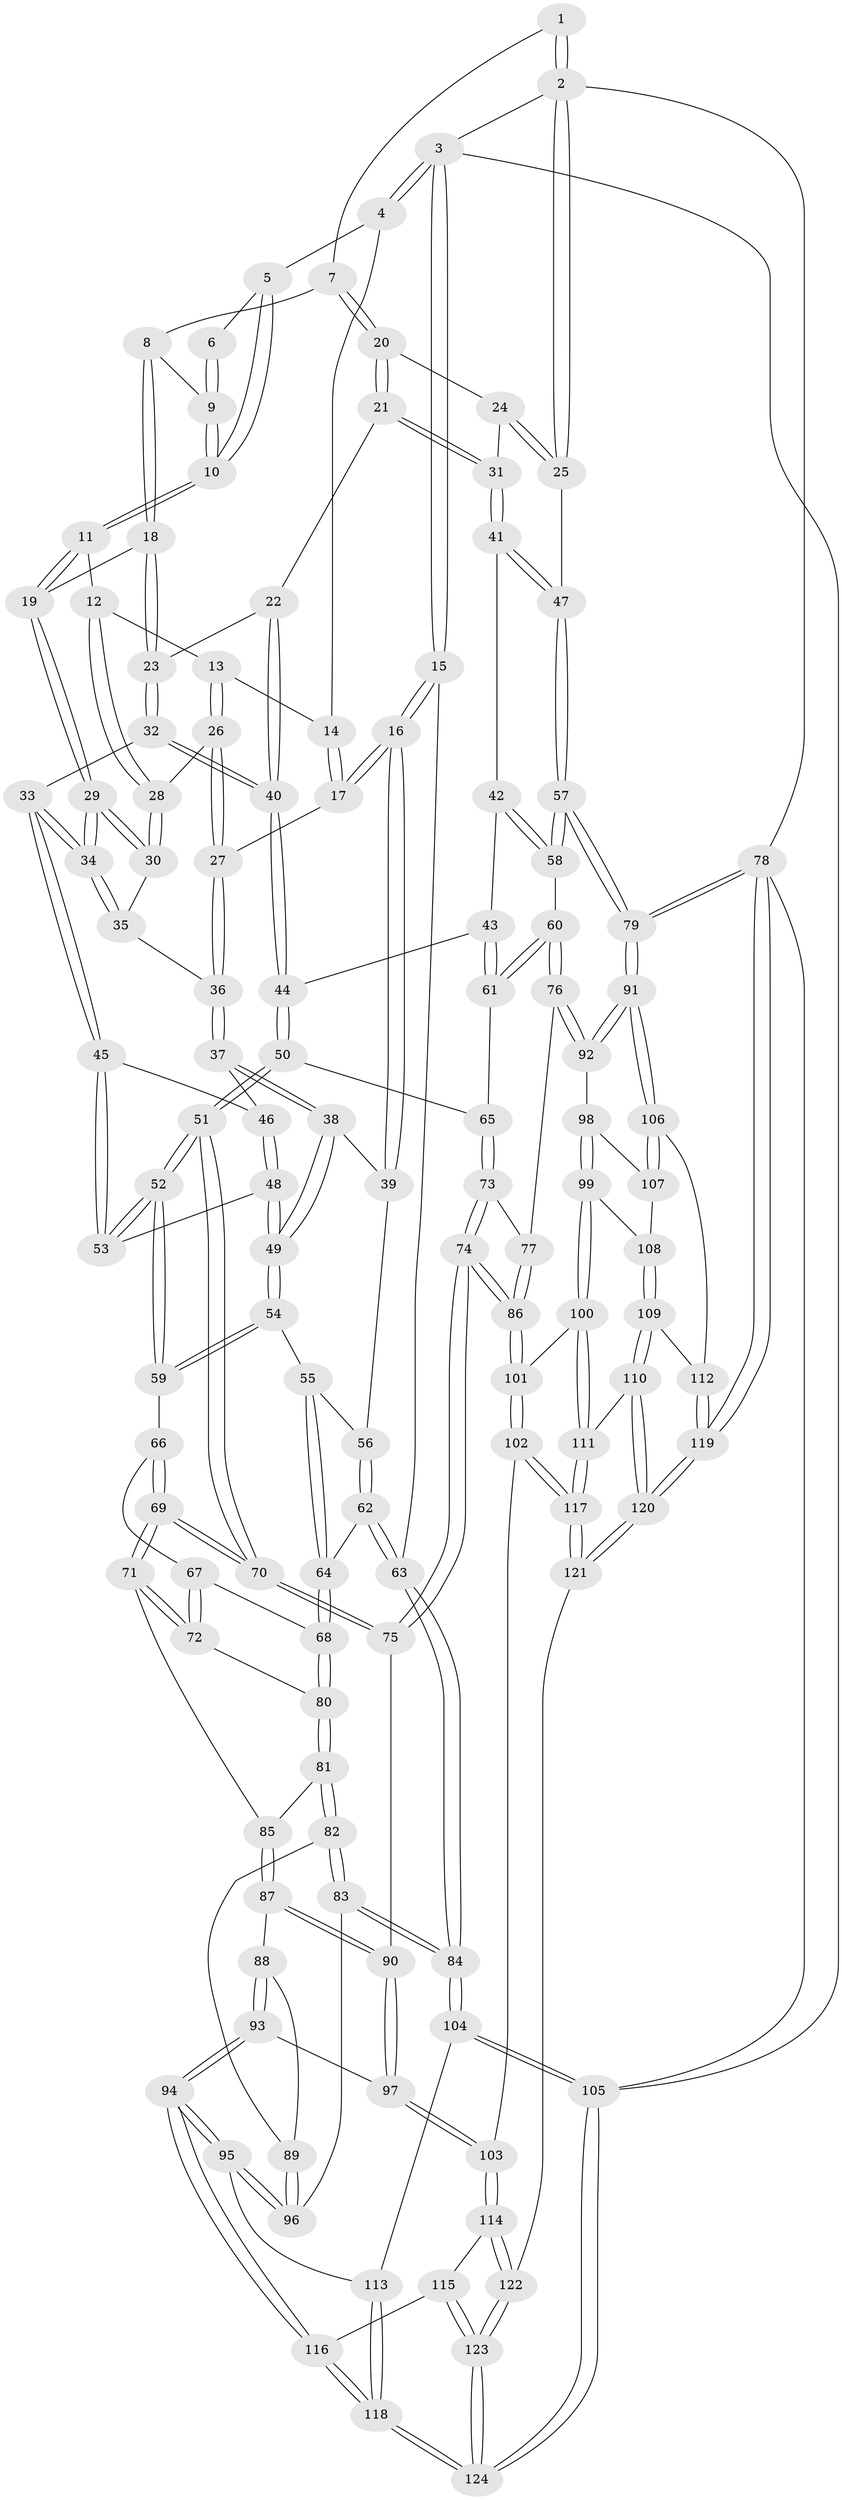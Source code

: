 // Generated by graph-tools (version 1.1) at 2025/27/03/15/25 16:27:56]
// undirected, 124 vertices, 307 edges
graph export_dot {
graph [start="1"]
  node [color=gray90,style=filled];
  1 [pos="+0.6495370813651582+0"];
  2 [pos="+1+0"];
  3 [pos="+0+0"];
  4 [pos="+0.2332021670933696+0"];
  5 [pos="+0.3543346844361091+0"];
  6 [pos="+0.6131029622777204+0"];
  7 [pos="+0.660773974775566+0.0579573064706732"];
  8 [pos="+0.5742825688375706+0.08340873598274784"];
  9 [pos="+0.5347326067742426+0.03061451447364334"];
  10 [pos="+0.4549880013853026+0.0645938271247176"];
  11 [pos="+0.45359521314302176+0.1106808087513066"];
  12 [pos="+0.40447761462784343+0.1254308253839333"];
  13 [pos="+0.2817384116175534+0.061661091628908926"];
  14 [pos="+0.2293950116679013+0"];
  15 [pos="+0+0.24429233815936652"];
  16 [pos="+0+0.2454118067492262"];
  17 [pos="+0.05924220130948407+0.15532095166817106"];
  18 [pos="+0.5160996110132606+0.14669274025465684"];
  19 [pos="+0.47506031417869293+0.1280776764329802"];
  20 [pos="+0.6849758435340868+0.09361709624536194"];
  21 [pos="+0.6675482056142611+0.2285895031694651"];
  22 [pos="+0.6472544046810524+0.23673875070860995"];
  23 [pos="+0.5293307887328774+0.16931060371216947"];
  24 [pos="+0.8628831118340147+0.07909626931182535"];
  25 [pos="+1+0"];
  26 [pos="+0.24825122665867314+0.1758978284816752"];
  27 [pos="+0.21560990525042895+0.2189596194446823"];
  28 [pos="+0.3740825399689629+0.18140198099238092"];
  29 [pos="+0.4159421218918764+0.257626434274408"];
  30 [pos="+0.38426528725364856+0.22242812653836963"];
  31 [pos="+0.7935696974162345+0.2760153185686411"];
  32 [pos="+0.44581219568681746+0.3146004781731745"];
  33 [pos="+0.4406230623174971+0.3135883553316977"];
  34 [pos="+0.44002985812903367+0.3125530143212258"];
  35 [pos="+0.3030679497943195+0.24840611259237633"];
  36 [pos="+0.22666197407001357+0.25384270158561"];
  37 [pos="+0.22776724836336748+0.2998419464568784"];
  38 [pos="+0.19439920193866966+0.3616163759278482"];
  39 [pos="+0.016905266429315436+0.35687116783812445"];
  40 [pos="+0.5530244830434068+0.38364922520444533"];
  41 [pos="+0.8161931865507316+0.3080274250950297"];
  42 [pos="+0.8058534996075991+0.3668640385698215"];
  43 [pos="+0.7293661124665954+0.43198792079076787"];
  44 [pos="+0.5623888557871881+0.4195739368954455"];
  45 [pos="+0.37972739740358424+0.3484127425400132"];
  46 [pos="+0.3136992045564594+0.3292490720647304"];
  47 [pos="+1+0.24993381044924348"];
  48 [pos="+0.2988190937608022+0.4411581349281765"];
  49 [pos="+0.21536082447675772+0.44364209757638445"];
  50 [pos="+0.5389672244301241+0.4857553616645843"];
  51 [pos="+0.4566052759603594+0.5806961584149646"];
  52 [pos="+0.41828795663455226+0.5367201518237935"];
  53 [pos="+0.3532007679987497+0.4421995035612711"];
  54 [pos="+0.20418053608602127+0.4796505162426273"];
  55 [pos="+0.1438837701950186+0.49225820702181655"];
  56 [pos="+0.07548797815341965+0.480151826900484"];
  57 [pos="+1+0.5690483662685532"];
  58 [pos="+0.9724499598160309+0.5725593575179955"];
  59 [pos="+0.20646836237369987+0.48596126959686853"];
  60 [pos="+0.8863630131963486+0.6137867125815416"];
  61 [pos="+0.7477767331569293+0.555207484971592"];
  62 [pos="+0.01210045936287331+0.5646854532144131"];
  63 [pos="+0+0.5915163477793846"];
  64 [pos="+0.08458410303385847+0.6007343015299431"];
  65 [pos="+0.6971194622014021+0.5798084648078163"];
  66 [pos="+0.2178265538505015+0.5382951029736199"];
  67 [pos="+0.20641304927600107+0.5626027594268525"];
  68 [pos="+0.08611102851758547+0.6024344261882597"];
  69 [pos="+0.4286954071654552+0.6432565127682326"];
  70 [pos="+0.4422235800067133+0.645561702323983"];
  71 [pos="+0.2303032308309191+0.6682611259230365"];
  72 [pos="+0.2031014141050469+0.6236404355665144"];
  73 [pos="+0.6839614913089473+0.6112745820484083"];
  74 [pos="+0.5417464681265085+0.738503492503774"];
  75 [pos="+0.4428657853890493+0.6474455051465325"];
  76 [pos="+0.828593767254712+0.7121378977444129"];
  77 [pos="+0.7403298337351233+0.691580635772683"];
  78 [pos="+1+1"];
  79 [pos="+1+0.7830461528455831"];
  80 [pos="+0.10379387502135835+0.6550329893502115"];
  81 [pos="+0.10074653995112874+0.6778726934864419"];
  82 [pos="+0.05909452738401572+0.7562564821564993"];
  83 [pos="+0.03532306613266903+0.7763492439706481"];
  84 [pos="+0+0.8160552207389962"];
  85 [pos="+0.21495020868547607+0.6982249417400588"];
  86 [pos="+0.5545749041857649+0.7621994758211289"];
  87 [pos="+0.21486271741967006+0.7078672175305409"];
  88 [pos="+0.20582355122193532+0.7518027116270999"];
  89 [pos="+0.18979083498247076+0.7549827784715448"];
  90 [pos="+0.35194787844606246+0.7542082424067578"];
  91 [pos="+1+0.7966878219122064"];
  92 [pos="+0.8233881622636448+0.7653228656601605"];
  93 [pos="+0.2854108114862992+0.8452716945824161"];
  94 [pos="+0.22797706184193445+0.8877363096840934"];
  95 [pos="+0.14424941857112183+0.8754197553259684"];
  96 [pos="+0.14155742554960726+0.8723449560739439"];
  97 [pos="+0.2908662368517574+0.8444623914438372"];
  98 [pos="+0.8218914427498089+0.7707454021766045"];
  99 [pos="+0.8094970698363481+0.7966337601191091"];
  100 [pos="+0.7096272283880085+0.8541339181439761"];
  101 [pos="+0.5625272647243573+0.7881653937808375"];
  102 [pos="+0.524507962455717+0.8661770441700262"];
  103 [pos="+0.33754906636298526+0.8847418188115246"];
  104 [pos="+0+0.9028358510183676"];
  105 [pos="+0+1"];
  106 [pos="+1+0.8304885049636275"];
  107 [pos="+0.9783458948542588+0.83437943245131"];
  108 [pos="+0.8702335036290988+0.8738429233985235"];
  109 [pos="+0.8725894391391782+0.8836833392395751"];
  110 [pos="+0.7896704711203034+1"];
  111 [pos="+0.7114164952773668+0.8646015581597842"];
  112 [pos="+0.9355329927003274+0.9277129192325337"];
  113 [pos="+0.11585148789506267+0.9229095812663912"];
  114 [pos="+0.3593694759377631+0.9603544902464246"];
  115 [pos="+0.25957056468016243+0.9742031108050009"];
  116 [pos="+0.22711065409439601+0.9169650350556594"];
  117 [pos="+0.5041971376172094+1"];
  118 [pos="+0.07735578665331107+1"];
  119 [pos="+0.908990697771037+1"];
  120 [pos="+0.8257365676346584+1"];
  121 [pos="+0.491826940694892+1"];
  122 [pos="+0.4841621064608659+1"];
  123 [pos="+0.3273288645785155+1"];
  124 [pos="+0+1"];
  1 -- 2;
  1 -- 2;
  1 -- 7;
  2 -- 3;
  2 -- 25;
  2 -- 25;
  2 -- 78;
  3 -- 4;
  3 -- 4;
  3 -- 15;
  3 -- 15;
  3 -- 105;
  4 -- 5;
  4 -- 14;
  5 -- 6;
  5 -- 10;
  5 -- 10;
  6 -- 9;
  6 -- 9;
  7 -- 8;
  7 -- 20;
  7 -- 20;
  8 -- 9;
  8 -- 18;
  8 -- 18;
  9 -- 10;
  9 -- 10;
  10 -- 11;
  10 -- 11;
  11 -- 12;
  11 -- 19;
  11 -- 19;
  12 -- 13;
  12 -- 28;
  12 -- 28;
  13 -- 14;
  13 -- 26;
  13 -- 26;
  14 -- 17;
  14 -- 17;
  15 -- 16;
  15 -- 16;
  15 -- 63;
  16 -- 17;
  16 -- 17;
  16 -- 39;
  16 -- 39;
  17 -- 27;
  18 -- 19;
  18 -- 23;
  18 -- 23;
  19 -- 29;
  19 -- 29;
  20 -- 21;
  20 -- 21;
  20 -- 24;
  21 -- 22;
  21 -- 31;
  21 -- 31;
  22 -- 23;
  22 -- 40;
  22 -- 40;
  23 -- 32;
  23 -- 32;
  24 -- 25;
  24 -- 25;
  24 -- 31;
  25 -- 47;
  26 -- 27;
  26 -- 27;
  26 -- 28;
  27 -- 36;
  27 -- 36;
  28 -- 30;
  28 -- 30;
  29 -- 30;
  29 -- 30;
  29 -- 34;
  29 -- 34;
  30 -- 35;
  31 -- 41;
  31 -- 41;
  32 -- 33;
  32 -- 40;
  32 -- 40;
  33 -- 34;
  33 -- 34;
  33 -- 45;
  33 -- 45;
  34 -- 35;
  34 -- 35;
  35 -- 36;
  36 -- 37;
  36 -- 37;
  37 -- 38;
  37 -- 38;
  37 -- 46;
  38 -- 39;
  38 -- 49;
  38 -- 49;
  39 -- 56;
  40 -- 44;
  40 -- 44;
  41 -- 42;
  41 -- 47;
  41 -- 47;
  42 -- 43;
  42 -- 58;
  42 -- 58;
  43 -- 44;
  43 -- 61;
  43 -- 61;
  44 -- 50;
  44 -- 50;
  45 -- 46;
  45 -- 53;
  45 -- 53;
  46 -- 48;
  46 -- 48;
  47 -- 57;
  47 -- 57;
  48 -- 49;
  48 -- 49;
  48 -- 53;
  49 -- 54;
  49 -- 54;
  50 -- 51;
  50 -- 51;
  50 -- 65;
  51 -- 52;
  51 -- 52;
  51 -- 70;
  51 -- 70;
  52 -- 53;
  52 -- 53;
  52 -- 59;
  52 -- 59;
  54 -- 55;
  54 -- 59;
  54 -- 59;
  55 -- 56;
  55 -- 64;
  55 -- 64;
  56 -- 62;
  56 -- 62;
  57 -- 58;
  57 -- 58;
  57 -- 79;
  57 -- 79;
  58 -- 60;
  59 -- 66;
  60 -- 61;
  60 -- 61;
  60 -- 76;
  60 -- 76;
  61 -- 65;
  62 -- 63;
  62 -- 63;
  62 -- 64;
  63 -- 84;
  63 -- 84;
  64 -- 68;
  64 -- 68;
  65 -- 73;
  65 -- 73;
  66 -- 67;
  66 -- 69;
  66 -- 69;
  67 -- 68;
  67 -- 72;
  67 -- 72;
  68 -- 80;
  68 -- 80;
  69 -- 70;
  69 -- 70;
  69 -- 71;
  69 -- 71;
  70 -- 75;
  70 -- 75;
  71 -- 72;
  71 -- 72;
  71 -- 85;
  72 -- 80;
  73 -- 74;
  73 -- 74;
  73 -- 77;
  74 -- 75;
  74 -- 75;
  74 -- 86;
  74 -- 86;
  75 -- 90;
  76 -- 77;
  76 -- 92;
  76 -- 92;
  77 -- 86;
  77 -- 86;
  78 -- 79;
  78 -- 79;
  78 -- 119;
  78 -- 119;
  78 -- 105;
  79 -- 91;
  79 -- 91;
  80 -- 81;
  80 -- 81;
  81 -- 82;
  81 -- 82;
  81 -- 85;
  82 -- 83;
  82 -- 83;
  82 -- 89;
  83 -- 84;
  83 -- 84;
  83 -- 96;
  84 -- 104;
  84 -- 104;
  85 -- 87;
  85 -- 87;
  86 -- 101;
  86 -- 101;
  87 -- 88;
  87 -- 90;
  87 -- 90;
  88 -- 89;
  88 -- 93;
  88 -- 93;
  89 -- 96;
  89 -- 96;
  90 -- 97;
  90 -- 97;
  91 -- 92;
  91 -- 92;
  91 -- 106;
  91 -- 106;
  92 -- 98;
  93 -- 94;
  93 -- 94;
  93 -- 97;
  94 -- 95;
  94 -- 95;
  94 -- 116;
  94 -- 116;
  95 -- 96;
  95 -- 96;
  95 -- 113;
  97 -- 103;
  97 -- 103;
  98 -- 99;
  98 -- 99;
  98 -- 107;
  99 -- 100;
  99 -- 100;
  99 -- 108;
  100 -- 101;
  100 -- 111;
  100 -- 111;
  101 -- 102;
  101 -- 102;
  102 -- 103;
  102 -- 117;
  102 -- 117;
  103 -- 114;
  103 -- 114;
  104 -- 105;
  104 -- 105;
  104 -- 113;
  105 -- 124;
  105 -- 124;
  106 -- 107;
  106 -- 107;
  106 -- 112;
  107 -- 108;
  108 -- 109;
  108 -- 109;
  109 -- 110;
  109 -- 110;
  109 -- 112;
  110 -- 111;
  110 -- 120;
  110 -- 120;
  111 -- 117;
  111 -- 117;
  112 -- 119;
  112 -- 119;
  113 -- 118;
  113 -- 118;
  114 -- 115;
  114 -- 122;
  114 -- 122;
  115 -- 116;
  115 -- 123;
  115 -- 123;
  116 -- 118;
  116 -- 118;
  117 -- 121;
  117 -- 121;
  118 -- 124;
  118 -- 124;
  119 -- 120;
  119 -- 120;
  120 -- 121;
  120 -- 121;
  121 -- 122;
  122 -- 123;
  122 -- 123;
  123 -- 124;
  123 -- 124;
}
